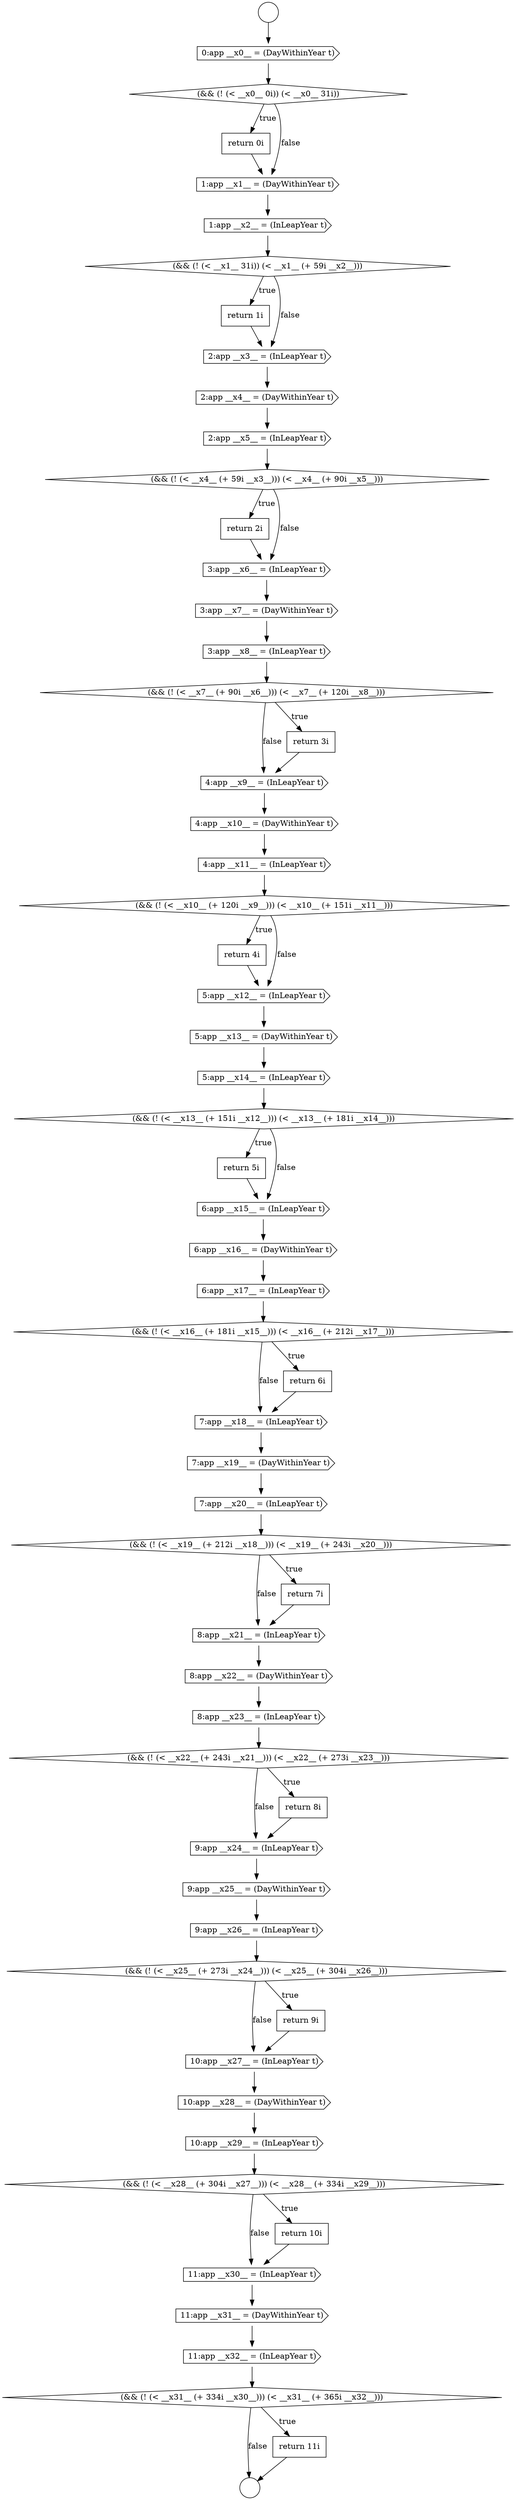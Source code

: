 digraph {
  node19915 [shape=cds, label=<<font color="black">10:app __x29__ = (InLeapYear t)</font>> color="black" fillcolor="white" style=filled]
  node19895 [shape=cds, label=<<font color="black">6:app __x17__ = (InLeapYear t)</font>> color="black" fillcolor="white" style=filled]
  node19892 [shape=none, margin=0, label=<<font color="black">
    <table border="0" cellborder="1" cellspacing="0" cellpadding="10">
      <tr><td align="left">return 5i</td></tr>
    </table>
  </font>> color="black" fillcolor="white" style=filled]
  node19872 [shape=none, margin=0, label=<<font color="black">
    <table border="0" cellborder="1" cellspacing="0" cellpadding="10">
      <tr><td align="left">return 1i</td></tr>
    </table>
  </font>> color="black" fillcolor="white" style=filled]
  node19914 [shape=cds, label=<<font color="black">10:app __x28__ = (DayWithinYear t)</font>> color="black" fillcolor="white" style=filled]
  node19909 [shape=cds, label=<<font color="black">9:app __x25__ = (DayWithinYear t)</font>> color="black" fillcolor="white" style=filled]
  node19913 [shape=cds, label=<<font color="black">10:app __x27__ = (InLeapYear t)</font>> color="black" fillcolor="white" style=filled]
  node19870 [shape=cds, label=<<font color="black">1:app __x2__ = (InLeapYear t)</font>> color="black" fillcolor="white" style=filled]
  node19865 [shape=circle label=" " color="black" fillcolor="white" style=filled]
  node19891 [shape=diamond, label=<<font color="black">(&amp;&amp; (! (&lt; __x13__ (+ 151i __x12__))) (&lt; __x13__ (+ 181i __x14__)))</font>> color="black" fillcolor="white" style=filled]
  node19908 [shape=cds, label=<<font color="black">9:app __x24__ = (InLeapYear t)</font>> color="black" fillcolor="white" style=filled]
  node19887 [shape=none, margin=0, label=<<font color="black">
    <table border="0" cellborder="1" cellspacing="0" cellpadding="10">
      <tr><td align="left">return 4i</td></tr>
    </table>
  </font>> color="black" fillcolor="white" style=filled]
  node19904 [shape=cds, label=<<font color="black">8:app __x22__ = (DayWithinYear t)</font>> color="black" fillcolor="white" style=filled]
  node19883 [shape=cds, label=<<font color="black">4:app __x9__ = (InLeapYear t)</font>> color="black" fillcolor="white" style=filled]
  node19900 [shape=cds, label=<<font color="black">7:app __x20__ = (InLeapYear t)</font>> color="black" fillcolor="white" style=filled]
  node19873 [shape=cds, label=<<font color="black">2:app __x3__ = (InLeapYear t)</font>> color="black" fillcolor="white" style=filled]
  node19919 [shape=cds, label=<<font color="black">11:app __x31__ = (DayWithinYear t)</font>> color="black" fillcolor="white" style=filled]
  node19905 [shape=cds, label=<<font color="black">8:app __x23__ = (InLeapYear t)</font>> color="black" fillcolor="white" style=filled]
  node19868 [shape=none, margin=0, label=<<font color="black">
    <table border="0" cellborder="1" cellspacing="0" cellpadding="10">
      <tr><td align="left">return 0i</td></tr>
    </table>
  </font>> color="black" fillcolor="white" style=filled]
  node19877 [shape=none, margin=0, label=<<font color="black">
    <table border="0" cellborder="1" cellspacing="0" cellpadding="10">
      <tr><td align="left">return 2i</td></tr>
    </table>
  </font>> color="black" fillcolor="white" style=filled]
  node19874 [shape=cds, label=<<font color="black">2:app __x4__ = (DayWithinYear t)</font>> color="black" fillcolor="white" style=filled]
  node19903 [shape=cds, label=<<font color="black">8:app __x21__ = (InLeapYear t)</font>> color="black" fillcolor="white" style=filled]
  node19886 [shape=diamond, label=<<font color="black">(&amp;&amp; (! (&lt; __x10__ (+ 120i __x9__))) (&lt; __x10__ (+ 151i __x11__)))</font>> color="black" fillcolor="white" style=filled]
  node19899 [shape=cds, label=<<font color="black">7:app __x19__ = (DayWithinYear t)</font>> color="black" fillcolor="white" style=filled]
  node19864 [shape=circle label=" " color="black" fillcolor="white" style=filled]
  node19918 [shape=cds, label=<<font color="black">11:app __x30__ = (InLeapYear t)</font>> color="black" fillcolor="white" style=filled]
  node19882 [shape=none, margin=0, label=<<font color="black">
    <table border="0" cellborder="1" cellspacing="0" cellpadding="10">
      <tr><td align="left">return 3i</td></tr>
    </table>
  </font>> color="black" fillcolor="white" style=filled]
  node19896 [shape=diamond, label=<<font color="black">(&amp;&amp; (! (&lt; __x16__ (+ 181i __x15__))) (&lt; __x16__ (+ 212i __x17__)))</font>> color="black" fillcolor="white" style=filled]
  node19879 [shape=cds, label=<<font color="black">3:app __x7__ = (DayWithinYear t)</font>> color="black" fillcolor="white" style=filled]
  node19921 [shape=diamond, label=<<font color="black">(&amp;&amp; (! (&lt; __x31__ (+ 334i __x30__))) (&lt; __x31__ (+ 365i __x32__)))</font>> color="black" fillcolor="white" style=filled]
  node19867 [shape=diamond, label=<<font color="black">(&amp;&amp; (! (&lt; __x0__ 0i)) (&lt; __x0__ 31i))</font>> color="black" fillcolor="white" style=filled]
  node19906 [shape=diamond, label=<<font color="black">(&amp;&amp; (! (&lt; __x22__ (+ 243i __x21__))) (&lt; __x22__ (+ 273i __x23__)))</font>> color="black" fillcolor="white" style=filled]
  node19911 [shape=diamond, label=<<font color="black">(&amp;&amp; (! (&lt; __x25__ (+ 273i __x24__))) (&lt; __x25__ (+ 304i __x26__)))</font>> color="black" fillcolor="white" style=filled]
  node19889 [shape=cds, label=<<font color="black">5:app __x13__ = (DayWithinYear t)</font>> color="black" fillcolor="white" style=filled]
  node19878 [shape=cds, label=<<font color="black">3:app __x6__ = (InLeapYear t)</font>> color="black" fillcolor="white" style=filled]
  node19871 [shape=diamond, label=<<font color="black">(&amp;&amp; (! (&lt; __x1__ 31i)) (&lt; __x1__ (+ 59i __x2__)))</font>> color="black" fillcolor="white" style=filled]
  node19894 [shape=cds, label=<<font color="black">6:app __x16__ = (DayWithinYear t)</font>> color="black" fillcolor="white" style=filled]
  node19881 [shape=diamond, label=<<font color="black">(&amp;&amp; (! (&lt; __x7__ (+ 90i __x6__))) (&lt; __x7__ (+ 120i __x8__)))</font>> color="black" fillcolor="white" style=filled]
  node19875 [shape=cds, label=<<font color="black">2:app __x5__ = (InLeapYear t)</font>> color="black" fillcolor="white" style=filled]
  node19898 [shape=cds, label=<<font color="black">7:app __x18__ = (InLeapYear t)</font>> color="black" fillcolor="white" style=filled]
  node19917 [shape=none, margin=0, label=<<font color="black">
    <table border="0" cellborder="1" cellspacing="0" cellpadding="10">
      <tr><td align="left">return 10i</td></tr>
    </table>
  </font>> color="black" fillcolor="white" style=filled]
  node19885 [shape=cds, label=<<font color="black">4:app __x11__ = (InLeapYear t)</font>> color="black" fillcolor="white" style=filled]
  node19866 [shape=cds, label=<<font color="black">0:app __x0__ = (DayWithinYear t)</font>> color="black" fillcolor="white" style=filled]
  node19880 [shape=cds, label=<<font color="black">3:app __x8__ = (InLeapYear t)</font>> color="black" fillcolor="white" style=filled]
  node19912 [shape=none, margin=0, label=<<font color="black">
    <table border="0" cellborder="1" cellspacing="0" cellpadding="10">
      <tr><td align="left">return 9i</td></tr>
    </table>
  </font>> color="black" fillcolor="white" style=filled]
  node19902 [shape=none, margin=0, label=<<font color="black">
    <table border="0" cellborder="1" cellspacing="0" cellpadding="10">
      <tr><td align="left">return 7i</td></tr>
    </table>
  </font>> color="black" fillcolor="white" style=filled]
  node19922 [shape=none, margin=0, label=<<font color="black">
    <table border="0" cellborder="1" cellspacing="0" cellpadding="10">
      <tr><td align="left">return 11i</td></tr>
    </table>
  </font>> color="black" fillcolor="white" style=filled]
  node19907 [shape=none, margin=0, label=<<font color="black">
    <table border="0" cellborder="1" cellspacing="0" cellpadding="10">
      <tr><td align="left">return 8i</td></tr>
    </table>
  </font>> color="black" fillcolor="white" style=filled]
  node19910 [shape=cds, label=<<font color="black">9:app __x26__ = (InLeapYear t)</font>> color="black" fillcolor="white" style=filled]
  node19890 [shape=cds, label=<<font color="black">5:app __x14__ = (InLeapYear t)</font>> color="black" fillcolor="white" style=filled]
  node19893 [shape=cds, label=<<font color="black">6:app __x15__ = (InLeapYear t)</font>> color="black" fillcolor="white" style=filled]
  node19920 [shape=cds, label=<<font color="black">11:app __x32__ = (InLeapYear t)</font>> color="black" fillcolor="white" style=filled]
  node19888 [shape=cds, label=<<font color="black">5:app __x12__ = (InLeapYear t)</font>> color="black" fillcolor="white" style=filled]
  node19876 [shape=diamond, label=<<font color="black">(&amp;&amp; (! (&lt; __x4__ (+ 59i __x3__))) (&lt; __x4__ (+ 90i __x5__)))</font>> color="black" fillcolor="white" style=filled]
  node19897 [shape=none, margin=0, label=<<font color="black">
    <table border="0" cellborder="1" cellspacing="0" cellpadding="10">
      <tr><td align="left">return 6i</td></tr>
    </table>
  </font>> color="black" fillcolor="white" style=filled]
  node19884 [shape=cds, label=<<font color="black">4:app __x10__ = (DayWithinYear t)</font>> color="black" fillcolor="white" style=filled]
  node19916 [shape=diamond, label=<<font color="black">(&amp;&amp; (! (&lt; __x28__ (+ 304i __x27__))) (&lt; __x28__ (+ 334i __x29__)))</font>> color="black" fillcolor="white" style=filled]
  node19901 [shape=diamond, label=<<font color="black">(&amp;&amp; (! (&lt; __x19__ (+ 212i __x18__))) (&lt; __x19__ (+ 243i __x20__)))</font>> color="black" fillcolor="white" style=filled]
  node19869 [shape=cds, label=<<font color="black">1:app __x1__ = (DayWithinYear t)</font>> color="black" fillcolor="white" style=filled]
  node19918 -> node19919 [ color="black"]
  node19897 -> node19898 [ color="black"]
  node19919 -> node19920 [ color="black"]
  node19866 -> node19867 [ color="black"]
  node19891 -> node19892 [label=<<font color="black">true</font>> color="black"]
  node19891 -> node19893 [label=<<font color="black">false</font>> color="black"]
  node19864 -> node19866 [ color="black"]
  node19920 -> node19921 [ color="black"]
  node19872 -> node19873 [ color="black"]
  node19906 -> node19907 [label=<<font color="black">true</font>> color="black"]
  node19906 -> node19908 [label=<<font color="black">false</font>> color="black"]
  node19913 -> node19914 [ color="black"]
  node19901 -> node19902 [label=<<font color="black">true</font>> color="black"]
  node19901 -> node19903 [label=<<font color="black">false</font>> color="black"]
  node19887 -> node19888 [ color="black"]
  node19917 -> node19918 [ color="black"]
  node19871 -> node19872 [label=<<font color="black">true</font>> color="black"]
  node19871 -> node19873 [label=<<font color="black">false</font>> color="black"]
  node19876 -> node19877 [label=<<font color="black">true</font>> color="black"]
  node19876 -> node19878 [label=<<font color="black">false</font>> color="black"]
  node19885 -> node19886 [ color="black"]
  node19907 -> node19908 [ color="black"]
  node19908 -> node19909 [ color="black"]
  node19921 -> node19922 [label=<<font color="black">true</font>> color="black"]
  node19921 -> node19865 [label=<<font color="black">false</font>> color="black"]
  node19893 -> node19894 [ color="black"]
  node19895 -> node19896 [ color="black"]
  node19884 -> node19885 [ color="black"]
  node19902 -> node19903 [ color="black"]
  node19888 -> node19889 [ color="black"]
  node19904 -> node19905 [ color="black"]
  node19900 -> node19901 [ color="black"]
  node19870 -> node19871 [ color="black"]
  node19914 -> node19915 [ color="black"]
  node19869 -> node19870 [ color="black"]
  node19883 -> node19884 [ color="black"]
  node19868 -> node19869 [ color="black"]
  node19890 -> node19891 [ color="black"]
  node19915 -> node19916 [ color="black"]
  node19878 -> node19879 [ color="black"]
  node19880 -> node19881 [ color="black"]
  node19905 -> node19906 [ color="black"]
  node19922 -> node19865 [ color="black"]
  node19898 -> node19899 [ color="black"]
  node19886 -> node19887 [label=<<font color="black">true</font>> color="black"]
  node19886 -> node19888 [label=<<font color="black">false</font>> color="black"]
  node19877 -> node19878 [ color="black"]
  node19889 -> node19890 [ color="black"]
  node19912 -> node19913 [ color="black"]
  node19881 -> node19882 [label=<<font color="black">true</font>> color="black"]
  node19881 -> node19883 [label=<<font color="black">false</font>> color="black"]
  node19892 -> node19893 [ color="black"]
  node19867 -> node19868 [label=<<font color="black">true</font>> color="black"]
  node19867 -> node19869 [label=<<font color="black">false</font>> color="black"]
  node19916 -> node19917 [label=<<font color="black">true</font>> color="black"]
  node19916 -> node19918 [label=<<font color="black">false</font>> color="black"]
  node19873 -> node19874 [ color="black"]
  node19894 -> node19895 [ color="black"]
  node19911 -> node19912 [label=<<font color="black">true</font>> color="black"]
  node19911 -> node19913 [label=<<font color="black">false</font>> color="black"]
  node19910 -> node19911 [ color="black"]
  node19899 -> node19900 [ color="black"]
  node19879 -> node19880 [ color="black"]
  node19874 -> node19875 [ color="black"]
  node19896 -> node19897 [label=<<font color="black">true</font>> color="black"]
  node19896 -> node19898 [label=<<font color="black">false</font>> color="black"]
  node19875 -> node19876 [ color="black"]
  node19903 -> node19904 [ color="black"]
  node19909 -> node19910 [ color="black"]
  node19882 -> node19883 [ color="black"]
}
